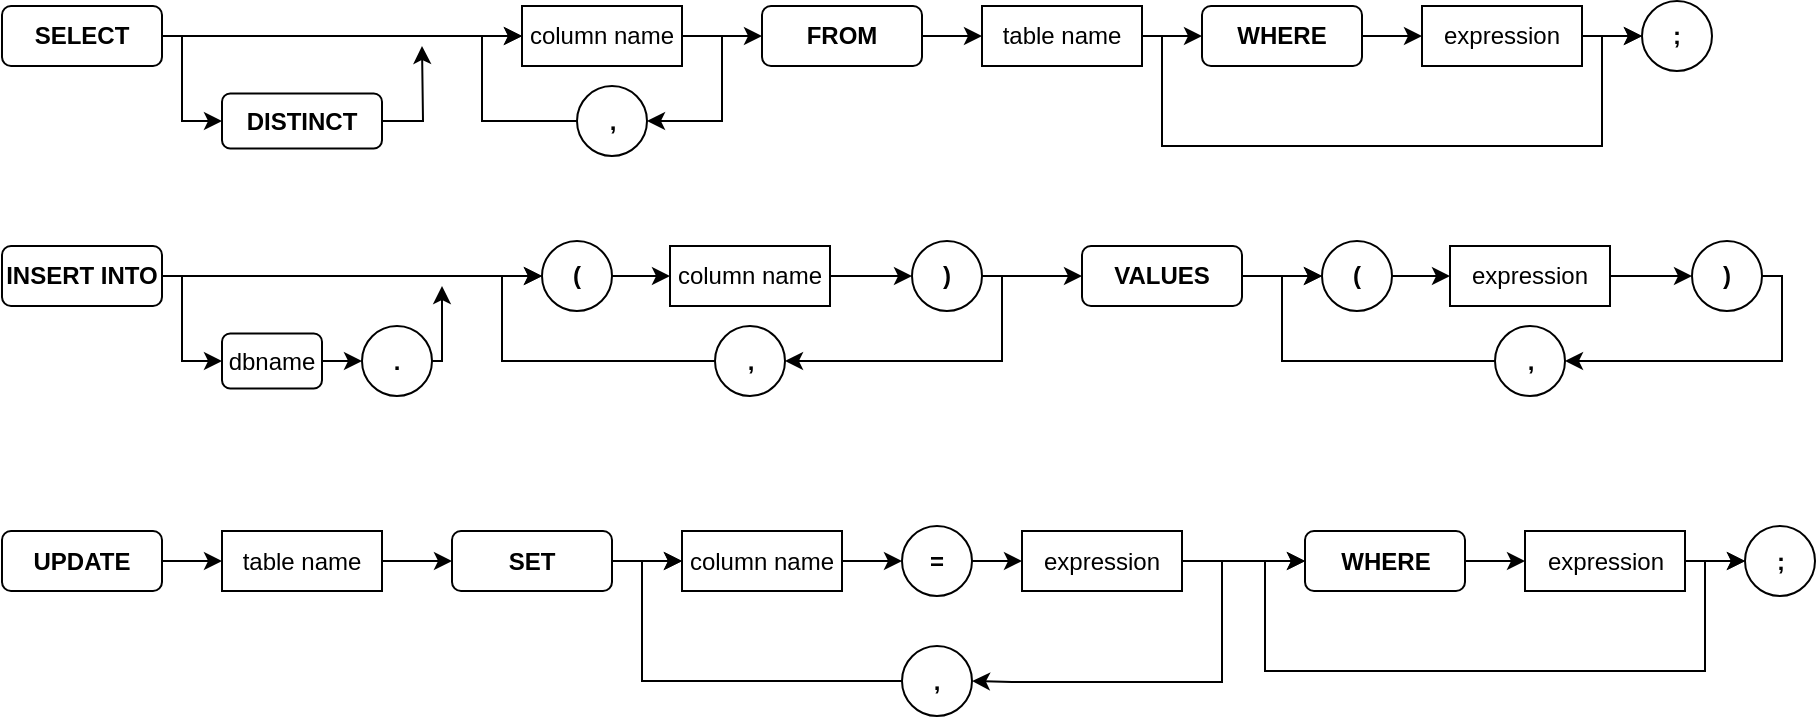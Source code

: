 <mxfile version="24.0.6" type="github">
  <diagram name="Pagina-1" id="RMfqT2AOJKYx-fi7EhGL">
    <mxGraphModel dx="1272" dy="530" grid="1" gridSize="10" guides="1" tooltips="1" connect="1" arrows="1" fold="1" page="1" pageScale="1" pageWidth="827" pageHeight="1169" math="0" shadow="0">
      <root>
        <mxCell id="0" />
        <mxCell id="1" parent="0" />
        <mxCell id="pNp7g_-f6zzDylvKtAG7-4" style="edgeStyle=orthogonalEdgeStyle;rounded=0;orthogonalLoop=1;jettySize=auto;html=1;exitX=1;exitY=0.5;exitDx=0;exitDy=0;entryX=0;entryY=0.5;entryDx=0;entryDy=0;" edge="1" parent="1" source="pNp7g_-f6zzDylvKtAG7-1" target="pNp7g_-f6zzDylvKtAG7-2">
          <mxGeometry relative="1" as="geometry" />
        </mxCell>
        <mxCell id="pNp7g_-f6zzDylvKtAG7-14" style="edgeStyle=orthogonalEdgeStyle;rounded=0;orthogonalLoop=1;jettySize=auto;html=1;exitX=1;exitY=0.5;exitDx=0;exitDy=0;entryX=0;entryY=0.5;entryDx=0;entryDy=0;" edge="1" parent="1" source="pNp7g_-f6zzDylvKtAG7-1" target="pNp7g_-f6zzDylvKtAG7-5">
          <mxGeometry relative="1" as="geometry">
            <Array as="points">
              <mxPoint x="170" y="65" />
              <mxPoint x="170" y="108" />
            </Array>
          </mxGeometry>
        </mxCell>
        <mxCell id="pNp7g_-f6zzDylvKtAG7-1" value="&lt;b&gt;SELECT&lt;/b&gt;" style="rounded=1;whiteSpace=wrap;html=1;" vertex="1" parent="1">
          <mxGeometry x="80" y="50" width="80" height="30" as="geometry" />
        </mxCell>
        <mxCell id="pNp7g_-f6zzDylvKtAG7-8" style="edgeStyle=orthogonalEdgeStyle;rounded=0;orthogonalLoop=1;jettySize=auto;html=1;exitX=1;exitY=0.5;exitDx=0;exitDy=0;entryX=1;entryY=0.5;entryDx=0;entryDy=0;" edge="1" parent="1" source="pNp7g_-f6zzDylvKtAG7-2" target="pNp7g_-f6zzDylvKtAG7-3">
          <mxGeometry relative="1" as="geometry" />
        </mxCell>
        <mxCell id="pNp7g_-f6zzDylvKtAG7-17" style="edgeStyle=orthogonalEdgeStyle;rounded=0;orthogonalLoop=1;jettySize=auto;html=1;entryX=0;entryY=0.5;entryDx=0;entryDy=0;" edge="1" parent="1" source="pNp7g_-f6zzDylvKtAG7-2" target="pNp7g_-f6zzDylvKtAG7-16">
          <mxGeometry relative="1" as="geometry" />
        </mxCell>
        <mxCell id="pNp7g_-f6zzDylvKtAG7-2" value="column name" style="rounded=0;whiteSpace=wrap;html=1;" vertex="1" parent="1">
          <mxGeometry x="340" y="50" width="80" height="30" as="geometry" />
        </mxCell>
        <mxCell id="pNp7g_-f6zzDylvKtAG7-12" style="edgeStyle=orthogonalEdgeStyle;rounded=0;orthogonalLoop=1;jettySize=auto;html=1;entryX=0;entryY=0.5;entryDx=0;entryDy=0;exitX=0;exitY=0.5;exitDx=0;exitDy=0;" edge="1" parent="1" source="pNp7g_-f6zzDylvKtAG7-3" target="pNp7g_-f6zzDylvKtAG7-2">
          <mxGeometry relative="1" as="geometry" />
        </mxCell>
        <mxCell id="pNp7g_-f6zzDylvKtAG7-3" value="&lt;b&gt;,&lt;/b&gt;" style="ellipse;whiteSpace=wrap;html=1;aspect=fixed;" vertex="1" parent="1">
          <mxGeometry x="367.5" y="90" width="35" height="35" as="geometry" />
        </mxCell>
        <mxCell id="pNp7g_-f6zzDylvKtAG7-15" style="edgeStyle=orthogonalEdgeStyle;rounded=0;orthogonalLoop=1;jettySize=auto;html=1;" edge="1" parent="1" source="pNp7g_-f6zzDylvKtAG7-5">
          <mxGeometry relative="1" as="geometry">
            <mxPoint x="290" y="70" as="targetPoint" />
          </mxGeometry>
        </mxCell>
        <mxCell id="pNp7g_-f6zzDylvKtAG7-5" value="&lt;b&gt;DISTINCT&lt;/b&gt;" style="rounded=1;whiteSpace=wrap;html=1;" vertex="1" parent="1">
          <mxGeometry x="190" y="93.75" width="80" height="27.5" as="geometry" />
        </mxCell>
        <mxCell id="pNp7g_-f6zzDylvKtAG7-19" style="edgeStyle=orthogonalEdgeStyle;rounded=0;orthogonalLoop=1;jettySize=auto;html=1;entryX=0;entryY=0.5;entryDx=0;entryDy=0;" edge="1" parent="1" source="pNp7g_-f6zzDylvKtAG7-16" target="pNp7g_-f6zzDylvKtAG7-18">
          <mxGeometry relative="1" as="geometry" />
        </mxCell>
        <mxCell id="pNp7g_-f6zzDylvKtAG7-16" value="&lt;b&gt;FROM&lt;/b&gt;" style="rounded=1;whiteSpace=wrap;html=1;" vertex="1" parent="1">
          <mxGeometry x="460" y="50" width="80" height="30" as="geometry" />
        </mxCell>
        <mxCell id="pNp7g_-f6zzDylvKtAG7-23" style="edgeStyle=orthogonalEdgeStyle;rounded=0;orthogonalLoop=1;jettySize=auto;html=1;entryX=0;entryY=0.5;entryDx=0;entryDy=0;" edge="1" parent="1" source="pNp7g_-f6zzDylvKtAG7-18" target="pNp7g_-f6zzDylvKtAG7-21">
          <mxGeometry relative="1" as="geometry" />
        </mxCell>
        <mxCell id="pNp7g_-f6zzDylvKtAG7-18" value="table name" style="rounded=0;whiteSpace=wrap;html=1;" vertex="1" parent="1">
          <mxGeometry x="570" y="50" width="80" height="30" as="geometry" />
        </mxCell>
        <mxCell id="pNp7g_-f6zzDylvKtAG7-20" style="edgeStyle=orthogonalEdgeStyle;rounded=0;orthogonalLoop=1;jettySize=auto;html=1;entryX=0;entryY=0.5;entryDx=0;entryDy=0;" edge="1" parent="1" source="pNp7g_-f6zzDylvKtAG7-21" target="pNp7g_-f6zzDylvKtAG7-22">
          <mxGeometry relative="1" as="geometry" />
        </mxCell>
        <mxCell id="pNp7g_-f6zzDylvKtAG7-21" value="&lt;b&gt;WHERE&lt;/b&gt;" style="rounded=1;whiteSpace=wrap;html=1;" vertex="1" parent="1">
          <mxGeometry x="680" y="50" width="80" height="30" as="geometry" />
        </mxCell>
        <mxCell id="pNp7g_-f6zzDylvKtAG7-107" style="edgeStyle=orthogonalEdgeStyle;rounded=0;orthogonalLoop=1;jettySize=auto;html=1;exitX=1;exitY=0.5;exitDx=0;exitDy=0;entryX=0;entryY=0.5;entryDx=0;entryDy=0;" edge="1" parent="1" source="pNp7g_-f6zzDylvKtAG7-22" target="pNp7g_-f6zzDylvKtAG7-106">
          <mxGeometry relative="1" as="geometry" />
        </mxCell>
        <mxCell id="pNp7g_-f6zzDylvKtAG7-22" value="expression" style="rounded=0;whiteSpace=wrap;html=1;" vertex="1" parent="1">
          <mxGeometry x="790" y="50" width="80" height="30" as="geometry" />
        </mxCell>
        <mxCell id="pNp7g_-f6zzDylvKtAG7-25" style="edgeStyle=orthogonalEdgeStyle;rounded=0;orthogonalLoop=1;jettySize=auto;html=1;exitX=1;exitY=0.5;exitDx=0;exitDy=0;entryX=0;entryY=0.5;entryDx=0;entryDy=0;" edge="1" parent="1" source="pNp7g_-f6zzDylvKtAG7-26" target="pNp7g_-f6zzDylvKtAG7-33">
          <mxGeometry relative="1" as="geometry">
            <Array as="points">
              <mxPoint x="170" y="185" />
              <mxPoint x="170" y="228" />
            </Array>
          </mxGeometry>
        </mxCell>
        <mxCell id="pNp7g_-f6zzDylvKtAG7-48" style="edgeStyle=orthogonalEdgeStyle;rounded=0;orthogonalLoop=1;jettySize=auto;html=1;entryX=0;entryY=0.5;entryDx=0;entryDy=0;" edge="1" parent="1" source="pNp7g_-f6zzDylvKtAG7-26" target="pNp7g_-f6zzDylvKtAG7-45">
          <mxGeometry relative="1" as="geometry" />
        </mxCell>
        <mxCell id="pNp7g_-f6zzDylvKtAG7-26" value="&lt;b&gt;INSERT INTO&lt;/b&gt;" style="rounded=1;whiteSpace=wrap;html=1;" vertex="1" parent="1">
          <mxGeometry x="80" y="170" width="80" height="30" as="geometry" />
        </mxCell>
        <mxCell id="pNp7g_-f6zzDylvKtAG7-50" style="edgeStyle=orthogonalEdgeStyle;rounded=0;orthogonalLoop=1;jettySize=auto;html=1;entryX=0;entryY=0.5;entryDx=0;entryDy=0;" edge="1" parent="1" source="pNp7g_-f6zzDylvKtAG7-29" target="pNp7g_-f6zzDylvKtAG7-49">
          <mxGeometry relative="1" as="geometry" />
        </mxCell>
        <mxCell id="pNp7g_-f6zzDylvKtAG7-29" value="column name" style="rounded=0;whiteSpace=wrap;html=1;" vertex="1" parent="1">
          <mxGeometry x="414" y="170" width="80" height="30" as="geometry" />
        </mxCell>
        <mxCell id="pNp7g_-f6zzDylvKtAG7-51" style="edgeStyle=orthogonalEdgeStyle;rounded=0;orthogonalLoop=1;jettySize=auto;html=1;entryX=0;entryY=0.5;entryDx=0;entryDy=0;" edge="1" parent="1" source="pNp7g_-f6zzDylvKtAG7-31" target="pNp7g_-f6zzDylvKtAG7-45">
          <mxGeometry relative="1" as="geometry" />
        </mxCell>
        <mxCell id="pNp7g_-f6zzDylvKtAG7-31" value="&lt;b&gt;,&lt;/b&gt;" style="ellipse;whiteSpace=wrap;html=1;aspect=fixed;" vertex="1" parent="1">
          <mxGeometry x="436.5" y="210" width="35" height="35" as="geometry" />
        </mxCell>
        <mxCell id="pNp7g_-f6zzDylvKtAG7-42" style="edgeStyle=orthogonalEdgeStyle;rounded=0;orthogonalLoop=1;jettySize=auto;html=1;exitX=1;exitY=0.5;exitDx=0;exitDy=0;entryX=0;entryY=0.5;entryDx=0;entryDy=0;" edge="1" parent="1" source="pNp7g_-f6zzDylvKtAG7-33" target="pNp7g_-f6zzDylvKtAG7-41">
          <mxGeometry relative="1" as="geometry" />
        </mxCell>
        <mxCell id="pNp7g_-f6zzDylvKtAG7-33" value="dbname" style="rounded=1;whiteSpace=wrap;html=1;" vertex="1" parent="1">
          <mxGeometry x="190" y="213.75" width="50" height="27.5" as="geometry" />
        </mxCell>
        <mxCell id="pNp7g_-f6zzDylvKtAG7-61" style="edgeStyle=orthogonalEdgeStyle;rounded=0;orthogonalLoop=1;jettySize=auto;html=1;entryX=0;entryY=0.5;entryDx=0;entryDy=0;" edge="1" parent="1" source="pNp7g_-f6zzDylvKtAG7-35" target="pNp7g_-f6zzDylvKtAG7-58">
          <mxGeometry relative="1" as="geometry" />
        </mxCell>
        <mxCell id="pNp7g_-f6zzDylvKtAG7-35" value="&lt;b&gt;VALUES&lt;/b&gt;" style="rounded=1;whiteSpace=wrap;html=1;" vertex="1" parent="1">
          <mxGeometry x="620" y="170" width="80" height="30" as="geometry" />
        </mxCell>
        <mxCell id="pNp7g_-f6zzDylvKtAG7-44" style="edgeStyle=orthogonalEdgeStyle;rounded=0;orthogonalLoop=1;jettySize=auto;html=1;exitX=1;exitY=0.5;exitDx=0;exitDy=0;" edge="1" parent="1" source="pNp7g_-f6zzDylvKtAG7-41">
          <mxGeometry relative="1" as="geometry">
            <mxPoint x="300" y="190" as="targetPoint" />
          </mxGeometry>
        </mxCell>
        <mxCell id="pNp7g_-f6zzDylvKtAG7-41" value="&lt;b&gt;.&lt;/b&gt;" style="ellipse;whiteSpace=wrap;html=1;aspect=fixed;" vertex="1" parent="1">
          <mxGeometry x="260" y="210" width="35" height="35" as="geometry" />
        </mxCell>
        <mxCell id="pNp7g_-f6zzDylvKtAG7-47" style="edgeStyle=orthogonalEdgeStyle;rounded=0;orthogonalLoop=1;jettySize=auto;html=1;entryX=0;entryY=0.5;entryDx=0;entryDy=0;" edge="1" parent="1" source="pNp7g_-f6zzDylvKtAG7-45" target="pNp7g_-f6zzDylvKtAG7-29">
          <mxGeometry relative="1" as="geometry" />
        </mxCell>
        <mxCell id="pNp7g_-f6zzDylvKtAG7-45" value="&lt;b&gt;(&lt;/b&gt;" style="ellipse;whiteSpace=wrap;html=1;aspect=fixed;" vertex="1" parent="1">
          <mxGeometry x="350" y="167.5" width="35" height="35" as="geometry" />
        </mxCell>
        <mxCell id="pNp7g_-f6zzDylvKtAG7-52" style="edgeStyle=orthogonalEdgeStyle;rounded=0;orthogonalLoop=1;jettySize=auto;html=1;exitX=1;exitY=0.5;exitDx=0;exitDy=0;entryX=0;entryY=0.5;entryDx=0;entryDy=0;" edge="1" parent="1" source="pNp7g_-f6zzDylvKtAG7-49" target="pNp7g_-f6zzDylvKtAG7-35">
          <mxGeometry relative="1" as="geometry" />
        </mxCell>
        <mxCell id="pNp7g_-f6zzDylvKtAG7-53" style="edgeStyle=orthogonalEdgeStyle;rounded=0;orthogonalLoop=1;jettySize=auto;html=1;entryX=1;entryY=0.5;entryDx=0;entryDy=0;" edge="1" parent="1" source="pNp7g_-f6zzDylvKtAG7-49" target="pNp7g_-f6zzDylvKtAG7-31">
          <mxGeometry relative="1" as="geometry">
            <Array as="points">
              <mxPoint x="580" y="185" />
              <mxPoint x="580" y="228" />
            </Array>
          </mxGeometry>
        </mxCell>
        <mxCell id="pNp7g_-f6zzDylvKtAG7-49" value="&lt;b&gt;)&lt;/b&gt;" style="ellipse;whiteSpace=wrap;html=1;aspect=fixed;" vertex="1" parent="1">
          <mxGeometry x="535" y="167.5" width="35" height="35" as="geometry" />
        </mxCell>
        <mxCell id="pNp7g_-f6zzDylvKtAG7-54" style="edgeStyle=orthogonalEdgeStyle;rounded=0;orthogonalLoop=1;jettySize=auto;html=1;entryX=0;entryY=0.5;entryDx=0;entryDy=0;" edge="1" parent="1" source="pNp7g_-f6zzDylvKtAG7-55" target="pNp7g_-f6zzDylvKtAG7-60">
          <mxGeometry relative="1" as="geometry" />
        </mxCell>
        <mxCell id="pNp7g_-f6zzDylvKtAG7-55" value="expression" style="rounded=0;whiteSpace=wrap;html=1;" vertex="1" parent="1">
          <mxGeometry x="804" y="170" width="80" height="30" as="geometry" />
        </mxCell>
        <mxCell id="pNp7g_-f6zzDylvKtAG7-62" style="edgeStyle=orthogonalEdgeStyle;rounded=0;orthogonalLoop=1;jettySize=auto;html=1;entryX=0;entryY=0.5;entryDx=0;entryDy=0;" edge="1" parent="1" source="pNp7g_-f6zzDylvKtAG7-56" target="pNp7g_-f6zzDylvKtAG7-58">
          <mxGeometry relative="1" as="geometry" />
        </mxCell>
        <mxCell id="pNp7g_-f6zzDylvKtAG7-56" value="&lt;b&gt;,&lt;/b&gt;" style="ellipse;whiteSpace=wrap;html=1;aspect=fixed;" vertex="1" parent="1">
          <mxGeometry x="826.5" y="210" width="35" height="35" as="geometry" />
        </mxCell>
        <mxCell id="pNp7g_-f6zzDylvKtAG7-57" style="edgeStyle=orthogonalEdgeStyle;rounded=0;orthogonalLoop=1;jettySize=auto;html=1;entryX=0;entryY=0.5;entryDx=0;entryDy=0;" edge="1" parent="1" source="pNp7g_-f6zzDylvKtAG7-58" target="pNp7g_-f6zzDylvKtAG7-55">
          <mxGeometry relative="1" as="geometry" />
        </mxCell>
        <mxCell id="pNp7g_-f6zzDylvKtAG7-58" value="&lt;b&gt;(&lt;/b&gt;" style="ellipse;whiteSpace=wrap;html=1;aspect=fixed;" vertex="1" parent="1">
          <mxGeometry x="740" y="167.5" width="35" height="35" as="geometry" />
        </mxCell>
        <mxCell id="pNp7g_-f6zzDylvKtAG7-59" style="edgeStyle=orthogonalEdgeStyle;rounded=0;orthogonalLoop=1;jettySize=auto;html=1;entryX=1;entryY=0.5;entryDx=0;entryDy=0;" edge="1" parent="1" source="pNp7g_-f6zzDylvKtAG7-60" target="pNp7g_-f6zzDylvKtAG7-56">
          <mxGeometry relative="1" as="geometry">
            <Array as="points">
              <mxPoint x="970" y="185" />
              <mxPoint x="970" y="228" />
            </Array>
          </mxGeometry>
        </mxCell>
        <mxCell id="pNp7g_-f6zzDylvKtAG7-60" value="&lt;b&gt;)&lt;/b&gt;" style="ellipse;whiteSpace=wrap;html=1;aspect=fixed;" vertex="1" parent="1">
          <mxGeometry x="925" y="167.5" width="35" height="35" as="geometry" />
        </mxCell>
        <mxCell id="pNp7g_-f6zzDylvKtAG7-90" style="edgeStyle=orthogonalEdgeStyle;rounded=0;orthogonalLoop=1;jettySize=auto;html=1;entryX=0;entryY=0.5;entryDx=0;entryDy=0;" edge="1" parent="1" source="pNp7g_-f6zzDylvKtAG7-65" target="pNp7g_-f6zzDylvKtAG7-89">
          <mxGeometry relative="1" as="geometry" />
        </mxCell>
        <mxCell id="pNp7g_-f6zzDylvKtAG7-65" value="&lt;b&gt;UPDATE&lt;/b&gt;" style="rounded=1;whiteSpace=wrap;html=1;" vertex="1" parent="1">
          <mxGeometry x="80" y="312.5" width="80" height="30" as="geometry" />
        </mxCell>
        <mxCell id="pNp7g_-f6zzDylvKtAG7-97" style="edgeStyle=orthogonalEdgeStyle;rounded=0;orthogonalLoop=1;jettySize=auto;html=1;entryX=0;entryY=0.5;entryDx=0;entryDy=0;" edge="1" parent="1" source="pNp7g_-f6zzDylvKtAG7-67" target="pNp7g_-f6zzDylvKtAG7-95">
          <mxGeometry relative="1" as="geometry" />
        </mxCell>
        <mxCell id="pNp7g_-f6zzDylvKtAG7-67" value="column name" style="rounded=0;whiteSpace=wrap;html=1;" vertex="1" parent="1">
          <mxGeometry x="420" y="312.5" width="80" height="30" as="geometry" />
        </mxCell>
        <mxCell id="pNp7g_-f6zzDylvKtAG7-101" style="edgeStyle=orthogonalEdgeStyle;rounded=0;orthogonalLoop=1;jettySize=auto;html=1;exitX=0;exitY=0.5;exitDx=0;exitDy=0;entryX=0;entryY=0.5;entryDx=0;entryDy=0;" edge="1" parent="1" source="pNp7g_-f6zzDylvKtAG7-69" target="pNp7g_-f6zzDylvKtAG7-67">
          <mxGeometry relative="1" as="geometry" />
        </mxCell>
        <mxCell id="pNp7g_-f6zzDylvKtAG7-69" value="&lt;b&gt;,&lt;/b&gt;" style="ellipse;whiteSpace=wrap;html=1;aspect=fixed;" vertex="1" parent="1">
          <mxGeometry x="530" y="370" width="35" height="35" as="geometry" />
        </mxCell>
        <mxCell id="pNp7g_-f6zzDylvKtAG7-93" style="edgeStyle=orthogonalEdgeStyle;rounded=0;orthogonalLoop=1;jettySize=auto;html=1;entryX=0;entryY=0.5;entryDx=0;entryDy=0;" edge="1" parent="1" source="pNp7g_-f6zzDylvKtAG7-89" target="pNp7g_-f6zzDylvKtAG7-92">
          <mxGeometry relative="1" as="geometry" />
        </mxCell>
        <mxCell id="pNp7g_-f6zzDylvKtAG7-89" value="table name" style="rounded=0;whiteSpace=wrap;html=1;" vertex="1" parent="1">
          <mxGeometry x="190" y="312.5" width="80" height="30" as="geometry" />
        </mxCell>
        <mxCell id="pNp7g_-f6zzDylvKtAG7-94" style="edgeStyle=orthogonalEdgeStyle;rounded=0;orthogonalLoop=1;jettySize=auto;html=1;entryX=0;entryY=0.5;entryDx=0;entryDy=0;" edge="1" parent="1" source="pNp7g_-f6zzDylvKtAG7-92" target="pNp7g_-f6zzDylvKtAG7-67">
          <mxGeometry relative="1" as="geometry" />
        </mxCell>
        <mxCell id="pNp7g_-f6zzDylvKtAG7-92" value="&lt;b&gt;SET&lt;/b&gt;" style="rounded=1;whiteSpace=wrap;html=1;" vertex="1" parent="1">
          <mxGeometry x="305" y="312.5" width="80" height="30" as="geometry" />
        </mxCell>
        <mxCell id="pNp7g_-f6zzDylvKtAG7-99" style="edgeStyle=orthogonalEdgeStyle;rounded=0;orthogonalLoop=1;jettySize=auto;html=1;exitX=1;exitY=0.5;exitDx=0;exitDy=0;entryX=0;entryY=0.5;entryDx=0;entryDy=0;" edge="1" parent="1" source="pNp7g_-f6zzDylvKtAG7-95" target="pNp7g_-f6zzDylvKtAG7-98">
          <mxGeometry relative="1" as="geometry" />
        </mxCell>
        <mxCell id="pNp7g_-f6zzDylvKtAG7-95" value="&lt;b&gt;=&lt;/b&gt;" style="ellipse;whiteSpace=wrap;html=1;aspect=fixed;" vertex="1" parent="1">
          <mxGeometry x="530" y="310" width="35" height="35" as="geometry" />
        </mxCell>
        <mxCell id="pNp7g_-f6zzDylvKtAG7-100" style="edgeStyle=orthogonalEdgeStyle;rounded=0;orthogonalLoop=1;jettySize=auto;html=1;entryX=1;entryY=0.5;entryDx=0;entryDy=0;" edge="1" parent="1" source="pNp7g_-f6zzDylvKtAG7-98" target="pNp7g_-f6zzDylvKtAG7-69">
          <mxGeometry relative="1" as="geometry">
            <Array as="points">
              <mxPoint x="690" y="328" />
              <mxPoint x="690" y="388" />
              <mxPoint x="585" y="388" />
            </Array>
          </mxGeometry>
        </mxCell>
        <mxCell id="pNp7g_-f6zzDylvKtAG7-117" style="edgeStyle=orthogonalEdgeStyle;rounded=0;orthogonalLoop=1;jettySize=auto;html=1;exitX=1;exitY=0.5;exitDx=0;exitDy=0;entryX=0;entryY=0.5;entryDx=0;entryDy=0;" edge="1" parent="1" source="pNp7g_-f6zzDylvKtAG7-98" target="pNp7g_-f6zzDylvKtAG7-112">
          <mxGeometry relative="1" as="geometry" />
        </mxCell>
        <mxCell id="pNp7g_-f6zzDylvKtAG7-98" value="expression" style="rounded=0;whiteSpace=wrap;html=1;" vertex="1" parent="1">
          <mxGeometry x="590" y="312.5" width="80" height="30" as="geometry" />
        </mxCell>
        <mxCell id="pNp7g_-f6zzDylvKtAG7-106" value="&lt;b&gt;;&lt;/b&gt;" style="ellipse;whiteSpace=wrap;html=1;aspect=fixed;" vertex="1" parent="1">
          <mxGeometry x="900" y="47.5" width="35" height="35" as="geometry" />
        </mxCell>
        <mxCell id="pNp7g_-f6zzDylvKtAG7-109" style="edgeStyle=orthogonalEdgeStyle;rounded=0;orthogonalLoop=1;jettySize=auto;html=1;exitX=1;exitY=0.5;exitDx=0;exitDy=0;entryX=0;entryY=0.5;entryDx=0;entryDy=0;" edge="1" parent="1" source="pNp7g_-f6zzDylvKtAG7-18" target="pNp7g_-f6zzDylvKtAG7-106">
          <mxGeometry relative="1" as="geometry">
            <mxPoint x="1040" y="90" as="targetPoint" />
            <Array as="points">
              <mxPoint x="660" y="65" />
              <mxPoint x="660" y="120" />
              <mxPoint x="880" y="120" />
              <mxPoint x="880" y="65" />
            </Array>
          </mxGeometry>
        </mxCell>
        <mxCell id="pNp7g_-f6zzDylvKtAG7-110" style="edgeStyle=orthogonalEdgeStyle;rounded=0;orthogonalLoop=1;jettySize=auto;html=1;entryX=0;entryY=0.5;entryDx=0;entryDy=0;" edge="1" parent="1" target="pNp7g_-f6zzDylvKtAG7-112">
          <mxGeometry relative="1" as="geometry">
            <mxPoint x="701.5" y="327.5" as="sourcePoint" />
          </mxGeometry>
        </mxCell>
        <mxCell id="pNp7g_-f6zzDylvKtAG7-111" style="edgeStyle=orthogonalEdgeStyle;rounded=0;orthogonalLoop=1;jettySize=auto;html=1;entryX=0;entryY=0.5;entryDx=0;entryDy=0;" edge="1" parent="1" source="pNp7g_-f6zzDylvKtAG7-112" target="pNp7g_-f6zzDylvKtAG7-114">
          <mxGeometry relative="1" as="geometry" />
        </mxCell>
        <mxCell id="pNp7g_-f6zzDylvKtAG7-112" value="&lt;b&gt;WHERE&lt;/b&gt;" style="rounded=1;whiteSpace=wrap;html=1;" vertex="1" parent="1">
          <mxGeometry x="731.5" y="312.5" width="80" height="30" as="geometry" />
        </mxCell>
        <mxCell id="pNp7g_-f6zzDylvKtAG7-113" style="edgeStyle=orthogonalEdgeStyle;rounded=0;orthogonalLoop=1;jettySize=auto;html=1;exitX=1;exitY=0.5;exitDx=0;exitDy=0;entryX=0;entryY=0.5;entryDx=0;entryDy=0;" edge="1" parent="1" source="pNp7g_-f6zzDylvKtAG7-114" target="pNp7g_-f6zzDylvKtAG7-115">
          <mxGeometry relative="1" as="geometry" />
        </mxCell>
        <mxCell id="pNp7g_-f6zzDylvKtAG7-114" value="expression" style="rounded=0;whiteSpace=wrap;html=1;" vertex="1" parent="1">
          <mxGeometry x="841.5" y="312.5" width="80" height="30" as="geometry" />
        </mxCell>
        <mxCell id="pNp7g_-f6zzDylvKtAG7-115" value="&lt;b&gt;;&lt;/b&gt;" style="ellipse;whiteSpace=wrap;html=1;aspect=fixed;" vertex="1" parent="1">
          <mxGeometry x="951.5" y="310" width="35" height="35" as="geometry" />
        </mxCell>
        <mxCell id="pNp7g_-f6zzDylvKtAG7-116" style="edgeStyle=orthogonalEdgeStyle;rounded=0;orthogonalLoop=1;jettySize=auto;html=1;exitX=1;exitY=0.5;exitDx=0;exitDy=0;entryX=0;entryY=0.5;entryDx=0;entryDy=0;" edge="1" parent="1" target="pNp7g_-f6zzDylvKtAG7-115">
          <mxGeometry relative="1" as="geometry">
            <mxPoint x="701.5" y="327.5" as="sourcePoint" />
            <mxPoint x="1091.5" y="352.5" as="targetPoint" />
            <Array as="points">
              <mxPoint x="711.5" y="327.5" />
              <mxPoint x="711.5" y="382.5" />
              <mxPoint x="931.5" y="382.5" />
              <mxPoint x="931.5" y="327.5" />
            </Array>
          </mxGeometry>
        </mxCell>
      </root>
    </mxGraphModel>
  </diagram>
</mxfile>
